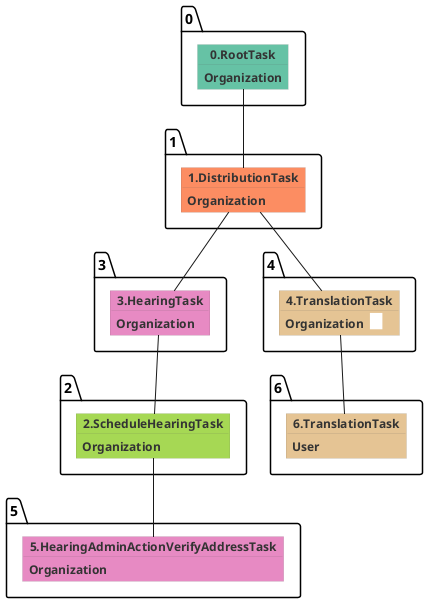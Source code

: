 @startuml
skinparam {
  ObjectBorderColor #555
  ObjectBorderThickness 0
  ObjectFontStyle bold
  ObjectFontSize 14
  ObjectAttributeFontColor #333
  ObjectAttributeFontSize 12
}
  object 0.RootTask #66c2a5 {
Organization
}
  object 1.DistributionTask #fc8d62 {
Organization
}
  object 2.ScheduleHearingTask #a6d854 {
Organization
}
  object 3.HearingTask #e78ac3 {
Organization
}
  object 4.TranslationTask #e5c494 {
Organization  <back:white>    </back>
}
  object 5.HearingAdminActionVerifyAddressTask #e78ac3 {
Organization
}
  object 6.TranslationTask #e5c494 {
User
}
0.RootTask -- 1.DistributionTask
3.HearingTask -- 2.ScheduleHearingTask
1.DistributionTask -- 3.HearingTask
1.DistributionTask -- 4.TranslationTask
2.ScheduleHearingTask -- 5.HearingAdminActionVerifyAddressTask
4.TranslationTask -- 6.TranslationTask
@enduml
